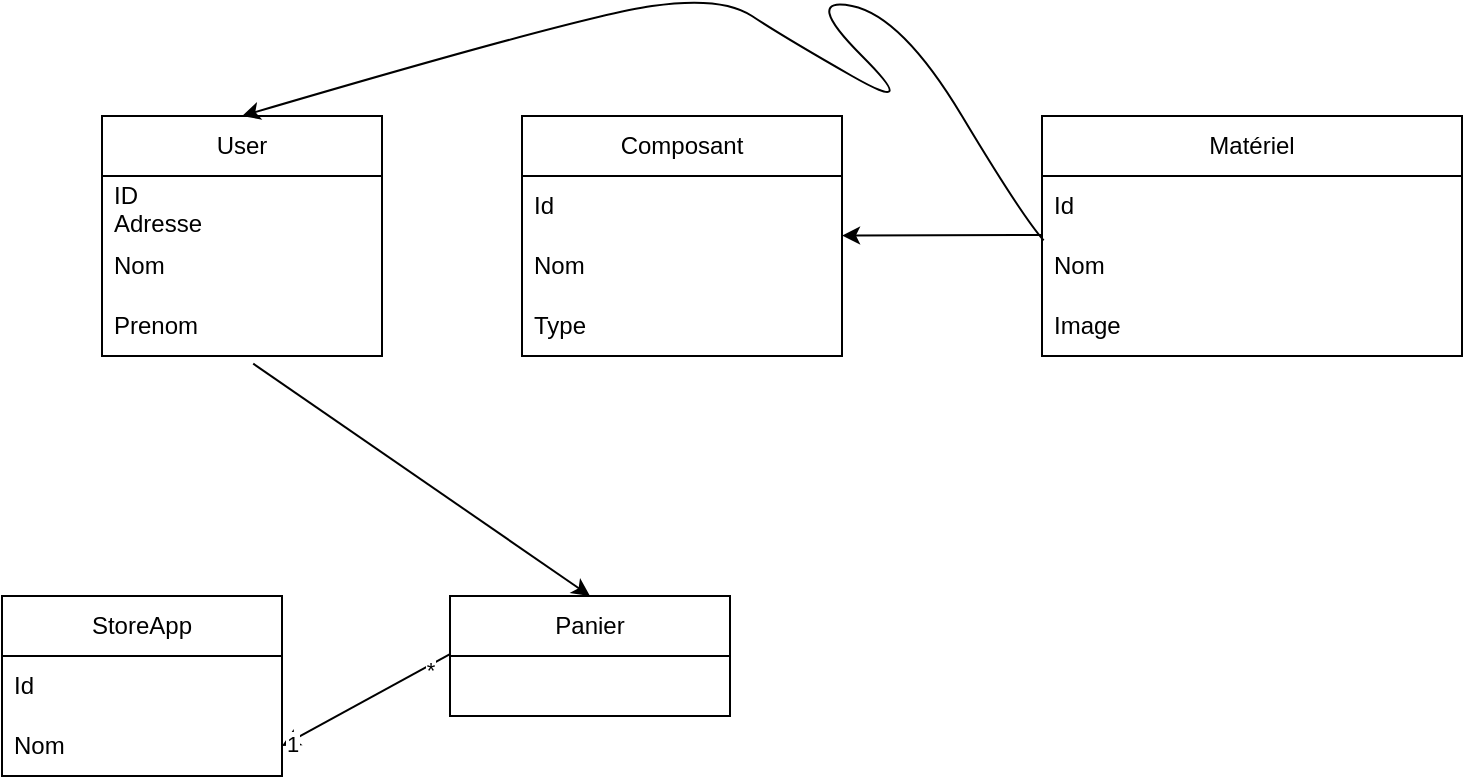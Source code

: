<mxfile version="21.2.1" type="device">
  <diagram name="Page-1" id="dJB8f3PUN82RfcFxpkQw">
    <mxGraphModel dx="1235" dy="646" grid="1" gridSize="10" guides="1" tooltips="1" connect="1" arrows="1" fold="1" page="1" pageScale="1" pageWidth="827" pageHeight="1169" math="0" shadow="0">
      <root>
        <mxCell id="0" />
        <mxCell id="1" parent="0" />
        <mxCell id="YeX9Evd8LrQv9pL-LrWP-1" value="User" style="swimlane;fontStyle=0;childLayout=stackLayout;horizontal=1;startSize=30;horizontalStack=0;resizeParent=1;resizeParentMax=0;resizeLast=0;collapsible=1;marginBottom=0;whiteSpace=wrap;html=1;" vertex="1" parent="1">
          <mxGeometry x="100" y="70" width="140" height="120" as="geometry" />
        </mxCell>
        <mxCell id="YeX9Evd8LrQv9pL-LrWP-2" value="ID&lt;br&gt;Adresse" style="text;strokeColor=none;fillColor=none;align=left;verticalAlign=middle;spacingLeft=4;spacingRight=4;overflow=hidden;points=[[0,0.5],[1,0.5]];portConstraint=eastwest;rotatable=0;whiteSpace=wrap;html=1;" vertex="1" parent="YeX9Evd8LrQv9pL-LrWP-1">
          <mxGeometry y="30" width="140" height="30" as="geometry" />
        </mxCell>
        <mxCell id="YeX9Evd8LrQv9pL-LrWP-3" value="Nom" style="text;strokeColor=none;fillColor=none;align=left;verticalAlign=middle;spacingLeft=4;spacingRight=4;overflow=hidden;points=[[0,0.5],[1,0.5]];portConstraint=eastwest;rotatable=0;whiteSpace=wrap;html=1;" vertex="1" parent="YeX9Evd8LrQv9pL-LrWP-1">
          <mxGeometry y="60" width="140" height="30" as="geometry" />
        </mxCell>
        <mxCell id="YeX9Evd8LrQv9pL-LrWP-4" value="Prenom" style="text;strokeColor=none;fillColor=none;align=left;verticalAlign=middle;spacingLeft=4;spacingRight=4;overflow=hidden;points=[[0,0.5],[1,0.5]];portConstraint=eastwest;rotatable=0;whiteSpace=wrap;html=1;" vertex="1" parent="YeX9Evd8LrQv9pL-LrWP-1">
          <mxGeometry y="90" width="140" height="30" as="geometry" />
        </mxCell>
        <mxCell id="YeX9Evd8LrQv9pL-LrWP-6" value="Composant" style="swimlane;fontStyle=0;childLayout=stackLayout;horizontal=1;startSize=30;horizontalStack=0;resizeParent=1;resizeParentMax=0;resizeLast=0;collapsible=1;marginBottom=0;whiteSpace=wrap;html=1;" vertex="1" parent="1">
          <mxGeometry x="310" y="70" width="160" height="120" as="geometry" />
        </mxCell>
        <mxCell id="YeX9Evd8LrQv9pL-LrWP-7" value="Id&lt;span style=&quot;white-space: pre;&quot;&gt;	&lt;/span&gt;" style="text;strokeColor=none;fillColor=none;align=left;verticalAlign=middle;spacingLeft=4;spacingRight=4;overflow=hidden;points=[[0,0.5],[1,0.5]];portConstraint=eastwest;rotatable=0;whiteSpace=wrap;html=1;" vertex="1" parent="YeX9Evd8LrQv9pL-LrWP-6">
          <mxGeometry y="30" width="160" height="30" as="geometry" />
        </mxCell>
        <mxCell id="YeX9Evd8LrQv9pL-LrWP-8" value="Nom" style="text;strokeColor=none;fillColor=none;align=left;verticalAlign=middle;spacingLeft=4;spacingRight=4;overflow=hidden;points=[[0,0.5],[1,0.5]];portConstraint=eastwest;rotatable=0;whiteSpace=wrap;html=1;" vertex="1" parent="YeX9Evd8LrQv9pL-LrWP-6">
          <mxGeometry y="60" width="160" height="30" as="geometry" />
        </mxCell>
        <mxCell id="YeX9Evd8LrQv9pL-LrWP-9" value="Type" style="text;strokeColor=none;fillColor=none;align=left;verticalAlign=middle;spacingLeft=4;spacingRight=4;overflow=hidden;points=[[0,0.5],[1,0.5]];portConstraint=eastwest;rotatable=0;whiteSpace=wrap;html=1;" vertex="1" parent="YeX9Evd8LrQv9pL-LrWP-6">
          <mxGeometry y="90" width="160" height="30" as="geometry" />
        </mxCell>
        <mxCell id="YeX9Evd8LrQv9pL-LrWP-10" value="Matériel" style="swimlane;fontStyle=0;childLayout=stackLayout;horizontal=1;startSize=30;horizontalStack=0;resizeParent=1;resizeParentMax=0;resizeLast=0;collapsible=1;marginBottom=0;whiteSpace=wrap;html=1;" vertex="1" parent="1">
          <mxGeometry x="570" y="70" width="210" height="120" as="geometry" />
        </mxCell>
        <mxCell id="YeX9Evd8LrQv9pL-LrWP-11" value="Id&amp;nbsp;" style="text;strokeColor=none;fillColor=none;align=left;verticalAlign=middle;spacingLeft=4;spacingRight=4;overflow=hidden;points=[[0,0.5],[1,0.5]];portConstraint=eastwest;rotatable=0;whiteSpace=wrap;html=1;" vertex="1" parent="YeX9Evd8LrQv9pL-LrWP-10">
          <mxGeometry y="30" width="210" height="30" as="geometry" />
        </mxCell>
        <mxCell id="YeX9Evd8LrQv9pL-LrWP-12" value="Nom" style="text;strokeColor=none;fillColor=none;align=left;verticalAlign=middle;spacingLeft=4;spacingRight=4;overflow=hidden;points=[[0,0.5],[1,0.5]];portConstraint=eastwest;rotatable=0;whiteSpace=wrap;html=1;" vertex="1" parent="YeX9Evd8LrQv9pL-LrWP-10">
          <mxGeometry y="60" width="210" height="30" as="geometry" />
        </mxCell>
        <mxCell id="YeX9Evd8LrQv9pL-LrWP-13" value="Image" style="text;strokeColor=none;fillColor=none;align=left;verticalAlign=middle;spacingLeft=4;spacingRight=4;overflow=hidden;points=[[0,0.5],[1,0.5]];portConstraint=eastwest;rotatable=0;whiteSpace=wrap;html=1;" vertex="1" parent="YeX9Evd8LrQv9pL-LrWP-10">
          <mxGeometry y="90" width="210" height="30" as="geometry" />
        </mxCell>
        <mxCell id="YeX9Evd8LrQv9pL-LrWP-14" value="" style="curved=1;endArrow=classic;html=1;rounded=0;exitX=0.004;exitY=0.073;exitDx=0;exitDy=0;exitPerimeter=0;entryX=0.5;entryY=0;entryDx=0;entryDy=0;" edge="1" parent="1" source="YeX9Evd8LrQv9pL-LrWP-12" target="YeX9Evd8LrQv9pL-LrWP-1">
          <mxGeometry width="50" height="50" relative="1" as="geometry">
            <mxPoint x="510" y="120" as="sourcePoint" />
            <mxPoint x="560" y="70" as="targetPoint" />
            <Array as="points">
              <mxPoint x="560" y="120" />
              <mxPoint x="500" y="20" />
              <mxPoint x="450" y="10" />
              <mxPoint x="510" y="70" />
              <mxPoint x="440" y="30" />
              <mxPoint x="410" y="10" />
              <mxPoint x="340" y="20" />
            </Array>
          </mxGeometry>
        </mxCell>
        <mxCell id="YeX9Evd8LrQv9pL-LrWP-15" value="" style="endArrow=classic;html=1;rounded=0;entryX=1;entryY=0.993;entryDx=0;entryDy=0;entryPerimeter=0;" edge="1" parent="1" target="YeX9Evd8LrQv9pL-LrWP-7">
          <mxGeometry width="50" height="50" relative="1" as="geometry">
            <mxPoint x="570" y="129.5" as="sourcePoint" />
            <mxPoint x="480" y="129.5" as="targetPoint" />
          </mxGeometry>
        </mxCell>
        <mxCell id="YeX9Evd8LrQv9pL-LrWP-16" value="Panier" style="swimlane;fontStyle=0;childLayout=stackLayout;horizontal=1;startSize=30;horizontalStack=0;resizeParent=1;resizeParentMax=0;resizeLast=0;collapsible=1;marginBottom=0;whiteSpace=wrap;html=1;" vertex="1" parent="1">
          <mxGeometry x="274" y="310" width="140" height="60" as="geometry" />
        </mxCell>
        <mxCell id="YeX9Evd8LrQv9pL-LrWP-19" value="&lt;br&gt;" style="text;strokeColor=none;fillColor=none;align=left;verticalAlign=middle;spacingLeft=4;spacingRight=4;overflow=hidden;points=[[0,0.5],[1,0.5]];portConstraint=eastwest;rotatable=0;whiteSpace=wrap;html=1;" vertex="1" parent="YeX9Evd8LrQv9pL-LrWP-16">
          <mxGeometry y="30" width="140" height="30" as="geometry" />
        </mxCell>
        <mxCell id="YeX9Evd8LrQv9pL-LrWP-21" value="" style="endArrow=classic;html=1;rounded=0;exitX=0.54;exitY=1.127;exitDx=0;exitDy=0;exitPerimeter=0;entryX=0.5;entryY=0;entryDx=0;entryDy=0;" edge="1" parent="1" source="YeX9Evd8LrQv9pL-LrWP-4" target="YeX9Evd8LrQv9pL-LrWP-16">
          <mxGeometry width="50" height="50" relative="1" as="geometry">
            <mxPoint x="390" y="300" as="sourcePoint" />
            <mxPoint x="440" y="250" as="targetPoint" />
          </mxGeometry>
        </mxCell>
        <mxCell id="YeX9Evd8LrQv9pL-LrWP-22" value="StoreApp" style="swimlane;fontStyle=0;childLayout=stackLayout;horizontal=1;startSize=30;horizontalStack=0;resizeParent=1;resizeParentMax=0;resizeLast=0;collapsible=1;marginBottom=0;whiteSpace=wrap;html=1;" vertex="1" parent="1">
          <mxGeometry x="50" y="310" width="140" height="90" as="geometry" />
        </mxCell>
        <mxCell id="YeX9Evd8LrQv9pL-LrWP-23" value="Id" style="text;strokeColor=none;fillColor=none;align=left;verticalAlign=middle;spacingLeft=4;spacingRight=4;overflow=hidden;points=[[0,0.5],[1,0.5]];portConstraint=eastwest;rotatable=0;whiteSpace=wrap;html=1;" vertex="1" parent="YeX9Evd8LrQv9pL-LrWP-22">
          <mxGeometry y="30" width="140" height="30" as="geometry" />
        </mxCell>
        <mxCell id="YeX9Evd8LrQv9pL-LrWP-24" value="Nom" style="text;strokeColor=none;fillColor=none;align=left;verticalAlign=middle;spacingLeft=4;spacingRight=4;overflow=hidden;points=[[0,0.5],[1,0.5]];portConstraint=eastwest;rotatable=0;whiteSpace=wrap;html=1;" vertex="1" parent="YeX9Evd8LrQv9pL-LrWP-22">
          <mxGeometry y="60" width="140" height="30" as="geometry" />
        </mxCell>
        <mxCell id="YeX9Evd8LrQv9pL-LrWP-26" value="" style="endArrow=classic;html=1;rounded=0;exitX=0;exitY=-0.033;exitDx=0;exitDy=0;exitPerimeter=0;entryX=1;entryY=0.5;entryDx=0;entryDy=0;" edge="1" parent="1" target="YeX9Evd8LrQv9pL-LrWP-24">
          <mxGeometry width="50" height="50" relative="1" as="geometry">
            <mxPoint x="274.0" y="339.01" as="sourcePoint" />
            <mxPoint x="440" y="250" as="targetPoint" />
          </mxGeometry>
        </mxCell>
        <mxCell id="YeX9Evd8LrQv9pL-LrWP-27" value="1" style="edgeLabel;html=1;align=center;verticalAlign=middle;resizable=0;points=[];" vertex="1" connectable="0" parent="YeX9Evd8LrQv9pL-LrWP-26">
          <mxGeometry x="0.904" y="1" relative="1" as="geometry">
            <mxPoint as="offset" />
          </mxGeometry>
        </mxCell>
        <mxCell id="YeX9Evd8LrQv9pL-LrWP-28" value="*" style="edgeLabel;html=1;align=center;verticalAlign=middle;resizable=0;points=[];" vertex="1" connectable="0" parent="YeX9Evd8LrQv9pL-LrWP-26">
          <mxGeometry x="-0.729" y="2" relative="1" as="geometry">
            <mxPoint as="offset" />
          </mxGeometry>
        </mxCell>
      </root>
    </mxGraphModel>
  </diagram>
</mxfile>
